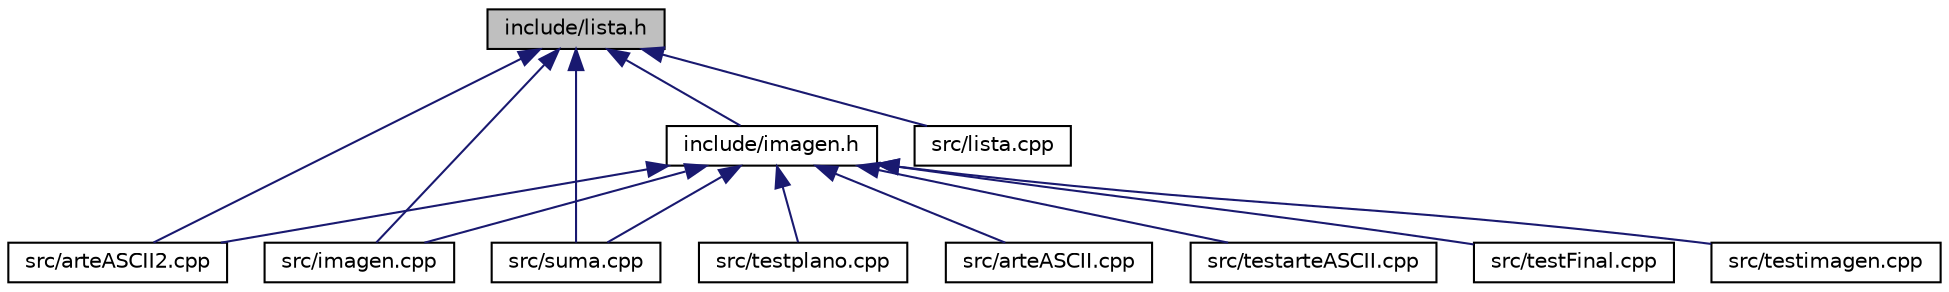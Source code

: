digraph "include/lista.h"
{
  edge [fontname="Helvetica",fontsize="10",labelfontname="Helvetica",labelfontsize="10"];
  node [fontname="Helvetica",fontsize="10",shape=record];
  Node1 [label="include/lista.h",height=0.2,width=0.4,color="black", fillcolor="grey75", style="filled" fontcolor="black"];
  Node1 -> Node2 [dir="back",color="midnightblue",fontsize="10",style="solid",fontname="Helvetica"];
  Node2 [label="include/imagen.h",height=0.2,width=0.4,color="black", fillcolor="white", style="filled",URL="$imagen_8h.html",tooltip="Clase imagen blanco y negro. "];
  Node2 -> Node3 [dir="back",color="midnightblue",fontsize="10",style="solid",fontname="Helvetica"];
  Node3 [label="src/arteASCII.cpp",height=0.2,width=0.4,color="black", fillcolor="white", style="filled",URL="$arteASCII_8cpp_source.html"];
  Node2 -> Node4 [dir="back",color="midnightblue",fontsize="10",style="solid",fontname="Helvetica"];
  Node4 [label="src/arteASCII2.cpp",height=0.2,width=0.4,color="black", fillcolor="white", style="filled",URL="$arteASCII2_8cpp_source.html"];
  Node2 -> Node5 [dir="back",color="midnightblue",fontsize="10",style="solid",fontname="Helvetica"];
  Node5 [label="src/imagen.cpp",height=0.2,width=0.4,color="black", fillcolor="white", style="filled",URL="$imagen_8cpp_source.html"];
  Node2 -> Node6 [dir="back",color="midnightblue",fontsize="10",style="solid",fontname="Helvetica"];
  Node6 [label="src/suma.cpp",height=0.2,width=0.4,color="black", fillcolor="white", style="filled",URL="$suma_8cpp_source.html"];
  Node2 -> Node7 [dir="back",color="midnightblue",fontsize="10",style="solid",fontname="Helvetica"];
  Node7 [label="src/testarteASCII.cpp",height=0.2,width=0.4,color="black", fillcolor="white", style="filled",URL="$testarteASCII_8cpp_source.html"];
  Node2 -> Node8 [dir="back",color="midnightblue",fontsize="10",style="solid",fontname="Helvetica"];
  Node8 [label="src/testFinal.cpp",height=0.2,width=0.4,color="black", fillcolor="white", style="filled",URL="$testFinal_8cpp_source.html"];
  Node2 -> Node9 [dir="back",color="midnightblue",fontsize="10",style="solid",fontname="Helvetica"];
  Node9 [label="src/testimagen.cpp",height=0.2,width=0.4,color="black", fillcolor="white", style="filled",URL="$testimagen_8cpp_source.html"];
  Node2 -> Node10 [dir="back",color="midnightblue",fontsize="10",style="solid",fontname="Helvetica"];
  Node10 [label="src/testplano.cpp",height=0.2,width=0.4,color="black", fillcolor="white", style="filled",URL="$testplano_8cpp_source.html"];
  Node1 -> Node4 [dir="back",color="midnightblue",fontsize="10",style="solid",fontname="Helvetica"];
  Node1 -> Node5 [dir="back",color="midnightblue",fontsize="10",style="solid",fontname="Helvetica"];
  Node1 -> Node11 [dir="back",color="midnightblue",fontsize="10",style="solid",fontname="Helvetica"];
  Node11 [label="src/lista.cpp",height=0.2,width=0.4,color="black", fillcolor="white", style="filled",URL="$lista_8cpp_source.html"];
  Node1 -> Node6 [dir="back",color="midnightblue",fontsize="10",style="solid",fontname="Helvetica"];
}
